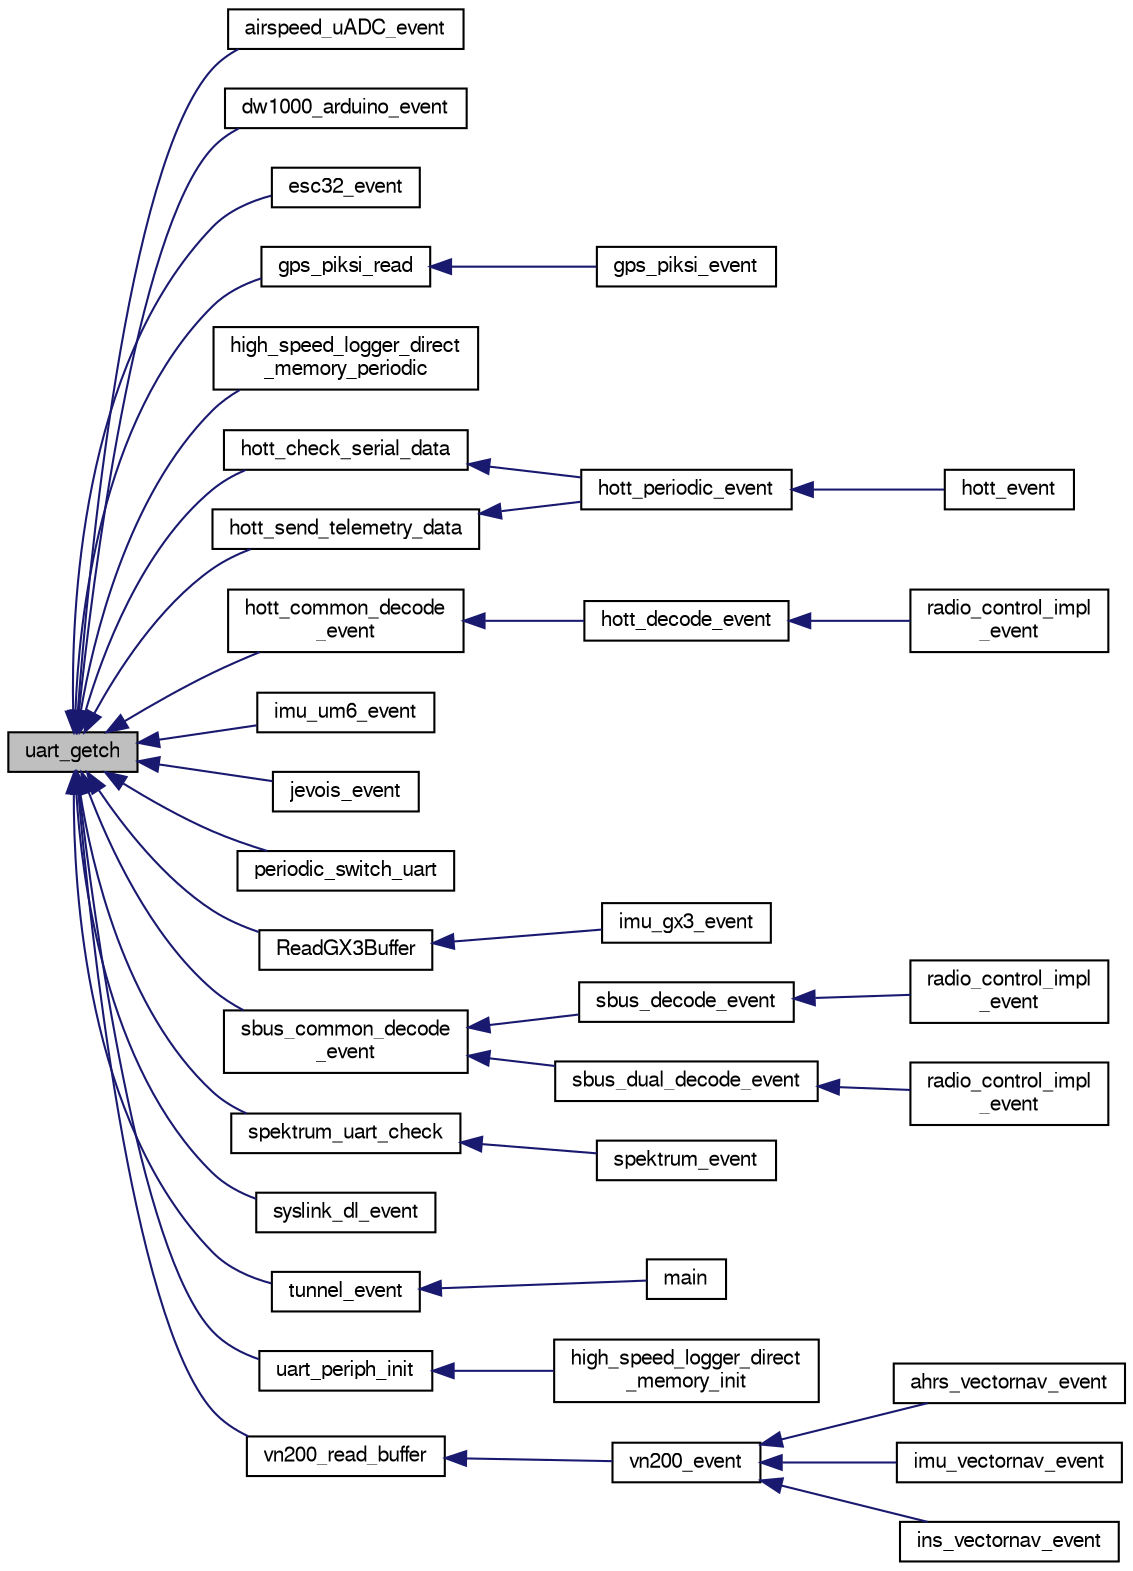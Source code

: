 digraph "uart_getch"
{
  edge [fontname="FreeSans",fontsize="10",labelfontname="FreeSans",labelfontsize="10"];
  node [fontname="FreeSans",fontsize="10",shape=record];
  rankdir="LR";
  Node1 [label="uart_getch",height=0.2,width=0.4,color="black", fillcolor="grey75", style="filled", fontcolor="black"];
  Node1 -> Node2 [dir="back",color="midnightblue",fontsize="10",style="solid",fontname="FreeSans"];
  Node2 [label="airspeed_uADC_event",height=0.2,width=0.4,color="black", fillcolor="white", style="filled",URL="$airspeed__uADC_8h.html#af388b738d1382d18cf1d7807bcbefe97"];
  Node1 -> Node3 [dir="back",color="midnightblue",fontsize="10",style="solid",fontname="FreeSans"];
  Node3 [label="dw1000_arduino_event",height=0.2,width=0.4,color="black", fillcolor="white", style="filled",URL="$dw1000__arduino_8h.html#acd30e60aae354572abb40c0cc89eb6d3"];
  Node1 -> Node4 [dir="back",color="midnightblue",fontsize="10",style="solid",fontname="FreeSans"];
  Node4 [label="esc32_event",height=0.2,width=0.4,color="black", fillcolor="white", style="filled",URL="$esc32_8h.html#a7c74e9b94efb3f864dd51885fa5362ff"];
  Node1 -> Node5 [dir="back",color="midnightblue",fontsize="10",style="solid",fontname="FreeSans"];
  Node5 [label="gps_piksi_read",height=0.2,width=0.4,color="black", fillcolor="white", style="filled",URL="$gps__piksi_8c.html#a75f6c31f12465cc8684300711474574e"];
  Node5 -> Node6 [dir="back",color="midnightblue",fontsize="10",style="solid",fontname="FreeSans"];
  Node6 [label="gps_piksi_event",height=0.2,width=0.4,color="black", fillcolor="white", style="filled",URL="$gps__piksi_8h.html#a2a11e7df7bcc31ab10141f020bd6f729"];
  Node1 -> Node7 [dir="back",color="midnightblue",fontsize="10",style="solid",fontname="FreeSans"];
  Node7 [label="high_speed_logger_direct\l_memory_periodic",height=0.2,width=0.4,color="black", fillcolor="white", style="filled",URL="$high__speed__logger__direct__memory_8h.html#a9464826fae91544e9fc803865f5e3107",tooltip="Main function of the module. "];
  Node1 -> Node8 [dir="back",color="midnightblue",fontsize="10",style="solid",fontname="FreeSans"];
  Node8 [label="hott_check_serial_data",height=0.2,width=0.4,color="black", fillcolor="white", style="filled",URL="$hott_2hott_8c.html#ad9ba717e808b0a9d9eabf747ba7abddb"];
  Node8 -> Node9 [dir="back",color="midnightblue",fontsize="10",style="solid",fontname="FreeSans"];
  Node9 [label="hott_periodic_event",height=0.2,width=0.4,color="black", fillcolor="white", style="filled",URL="$hott_2hott_8c.html#a64d986dbd4a6b7fa67a60cf0f237d31c"];
  Node9 -> Node10 [dir="back",color="midnightblue",fontsize="10",style="solid",fontname="FreeSans"];
  Node10 [label="hott_event",height=0.2,width=0.4,color="black", fillcolor="white", style="filled",URL="$hott_2hott_8h.html#afd6976c45645e710a8036805a913fc4c"];
  Node1 -> Node11 [dir="back",color="midnightblue",fontsize="10",style="solid",fontname="FreeSans"];
  Node11 [label="hott_common_decode\l_event",height=0.2,width=0.4,color="black", fillcolor="white", style="filled",URL="$hott__common_8h.html#a382f1ea90f6ebab2742041d2b2e55c3a",tooltip="Decoding event function. "];
  Node11 -> Node12 [dir="back",color="midnightblue",fontsize="10",style="solid",fontname="FreeSans"];
  Node12 [label="hott_decode_event",height=0.2,width=0.4,color="black", fillcolor="white", style="filled",URL="$radio__control_2hott_8c.html#ac7cf5bcb2b395ebd6cb19b23810595fa"];
  Node12 -> Node13 [dir="back",color="midnightblue",fontsize="10",style="solid",fontname="FreeSans"];
  Node13 [label="radio_control_impl\l_event",height=0.2,width=0.4,color="black", fillcolor="white", style="filled",URL="$radio__control_2hott_8c.html#a760dbd4fa3f62cc43524fc420c2a9e5f",tooltip="RC event function with handler callback. "];
  Node1 -> Node14 [dir="back",color="midnightblue",fontsize="10",style="solid",fontname="FreeSans"];
  Node14 [label="hott_send_telemetry_data",height=0.2,width=0.4,color="black", fillcolor="white", style="filled",URL="$hott_2hott_8c.html#a2dab589532cc67049d57fa67684616c8"];
  Node14 -> Node9 [dir="back",color="midnightblue",fontsize="10",style="solid",fontname="FreeSans"];
  Node1 -> Node15 [dir="back",color="midnightblue",fontsize="10",style="solid",fontname="FreeSans"];
  Node15 [label="imu_um6_event",height=0.2,width=0.4,color="black", fillcolor="white", style="filled",URL="$imu__um6_8h.html#a93e31e95183b0cd08de6d5447f1a1c09"];
  Node1 -> Node16 [dir="back",color="midnightblue",fontsize="10",style="solid",fontname="FreeSans"];
  Node16 [label="jevois_event",height=0.2,width=0.4,color="black", fillcolor="white", style="filled",URL="$jevois_8h.html#a5a4dfc5cbbd1116c8e19483b683db8eb"];
  Node1 -> Node17 [dir="back",color="midnightblue",fontsize="10",style="solid",fontname="FreeSans"];
  Node17 [label="periodic_switch_uart",height=0.2,width=0.4,color="black", fillcolor="white", style="filled",URL="$switch__uart_8h.html#aca6e2644d3a1608bd8e93c13cb80be7c"];
  Node1 -> Node18 [dir="back",color="midnightblue",fontsize="10",style="solid",fontname="FreeSans"];
  Node18 [label="ReadGX3Buffer",height=0.2,width=0.4,color="black", fillcolor="white", style="filled",URL="$ahrs__gx3_8c.html#a7d7b981270fa60a248894025e1791de6"];
  Node18 -> Node19 [dir="back",color="midnightblue",fontsize="10",style="solid",fontname="FreeSans"];
  Node19 [label="imu_gx3_event",height=0.2,width=0.4,color="black", fillcolor="white", style="filled",URL="$ahrs__gx3_8h.html#aa9304b3a64697b585311bf38a4dc24ff"];
  Node1 -> Node20 [dir="back",color="midnightblue",fontsize="10",style="solid",fontname="FreeSans"];
  Node20 [label="sbus_common_decode\l_event",height=0.2,width=0.4,color="black", fillcolor="white", style="filled",URL="$sbus__common_8h.html#ae8a17057cacb6e3b645d16793db3e21f",tooltip="Decoding event function. "];
  Node20 -> Node21 [dir="back",color="midnightblue",fontsize="10",style="solid",fontname="FreeSans"];
  Node21 [label="sbus_decode_event",height=0.2,width=0.4,color="black", fillcolor="white", style="filled",URL="$sbus_8c.html#ab9abde1e7eda9299d04ff75e87910114"];
  Node21 -> Node22 [dir="back",color="midnightblue",fontsize="10",style="solid",fontname="FreeSans"];
  Node22 [label="radio_control_impl\l_event",height=0.2,width=0.4,color="black", fillcolor="white", style="filled",URL="$sbus_8c.html#a760dbd4fa3f62cc43524fc420c2a9e5f",tooltip="RC event function with handler callback. "];
  Node20 -> Node23 [dir="back",color="midnightblue",fontsize="10",style="solid",fontname="FreeSans"];
  Node23 [label="sbus_dual_decode_event",height=0.2,width=0.4,color="black", fillcolor="white", style="filled",URL="$sbus__dual_8c.html#a7200c46b9e757d8be2409902d3c292cb"];
  Node23 -> Node24 [dir="back",color="midnightblue",fontsize="10",style="solid",fontname="FreeSans"];
  Node24 [label="radio_control_impl\l_event",height=0.2,width=0.4,color="black", fillcolor="white", style="filled",URL="$sbus__dual_8c.html#a760dbd4fa3f62cc43524fc420c2a9e5f",tooltip="RC event function with handler callback. "];
  Node1 -> Node25 [dir="back",color="midnightblue",fontsize="10",style="solid",fontname="FreeSans"];
  Node25 [label="spektrum_uart_check",height=0.2,width=0.4,color="black", fillcolor="white", style="filled",URL="$spektrum_8c.html#afebdc3762796f2ec8438dc9877f06d1b",tooltip="Check bytes on the UART. "];
  Node25 -> Node26 [dir="back",color="midnightblue",fontsize="10",style="solid",fontname="FreeSans"];
  Node26 [label="spektrum_event",height=0.2,width=0.4,color="black", fillcolor="white", style="filled",URL="$spektrum_8c.html#a42ac6096a0d26a01d8a6951fc0a18d34",tooltip="Checks if there is one valid satellite and sets the radio_control structure. "];
  Node1 -> Node27 [dir="back",color="midnightblue",fontsize="10",style="solid",fontname="FreeSans"];
  Node27 [label="syslink_dl_event",height=0.2,width=0.4,color="black", fillcolor="white", style="filled",URL="$syslink__dl_8h.html#a248668c76bd51845ed6a42ff3da5f1a9",tooltip="Datalink event. "];
  Node1 -> Node28 [dir="back",color="midnightblue",fontsize="10",style="solid",fontname="FreeSans"];
  Node28 [label="tunnel_event",height=0.2,width=0.4,color="black", fillcolor="white", style="filled",URL="$usb__tunnel_8c.html#a716cf006b01443e43d0c22bace6803c6"];
  Node28 -> Node29 [dir="back",color="midnightblue",fontsize="10",style="solid",fontname="FreeSans"];
  Node29 [label="main",height=0.2,width=0.4,color="black", fillcolor="white", style="filled",URL="$usb__tunnel_8c.html#a840291bc02cba5474a4cb46a9b9566fe"];
  Node1 -> Node30 [dir="back",color="midnightblue",fontsize="10",style="solid",fontname="FreeSans"];
  Node30 [label="uart_periph_init",height=0.2,width=0.4,color="black", fillcolor="white", style="filled",URL="$uart_8h.html#a43baf084a9bcc968ef00790e25becbb7"];
  Node30 -> Node31 [dir="back",color="midnightblue",fontsize="10",style="solid",fontname="FreeSans"];
  Node31 [label="high_speed_logger_direct\l_memory_init",height=0.2,width=0.4,color="black", fillcolor="white", style="filled",URL="$high__speed__logger__direct__memory_8h.html#a12bdb7bbc1db80d13434e986b45f0128",tooltip="Function initialisating the module. "];
  Node1 -> Node32 [dir="back",color="midnightblue",fontsize="10",style="solid",fontname="FreeSans"];
  Node32 [label="vn200_read_buffer",height=0.2,width=0.4,color="black", fillcolor="white", style="filled",URL="$vn200__serial_8c.html#ab4e1d57f1c673bb4b96a74cdb9b63480"];
  Node32 -> Node33 [dir="back",color="midnightblue",fontsize="10",style="solid",fontname="FreeSans"];
  Node33 [label="vn200_event",height=0.2,width=0.4,color="black", fillcolor="white", style="filled",URL="$vn200__serial_8h.html#a3d81e2dac2ecada08b2be854a776b118"];
  Node33 -> Node34 [dir="back",color="midnightblue",fontsize="10",style="solid",fontname="FreeSans"];
  Node34 [label="ahrs_vectornav_event",height=0.2,width=0.4,color="black", fillcolor="white", style="filled",URL="$ahrs__vectornav_8h.html#a36bc2168f7e5f7d7a416978206b62098",tooltip="Event handling for Vectornav. "];
  Node33 -> Node35 [dir="back",color="midnightblue",fontsize="10",style="solid",fontname="FreeSans"];
  Node35 [label="imu_vectornav_event",height=0.2,width=0.4,color="black", fillcolor="white", style="filled",URL="$imu__vectornav_8h.html#a0bfcb922f5c1a64dde22695f3642cef2",tooltip="Event function to read and parse data from the serial port. "];
  Node33 -> Node36 [dir="back",color="midnightblue",fontsize="10",style="solid",fontname="FreeSans"];
  Node36 [label="ins_vectornav_event",height=0.2,width=0.4,color="black", fillcolor="white", style="filled",URL="$ins__vectornav_8h.html#abcd265b9bfefa88327260439223dba81",tooltip="Event handling for Vectornav. "];
}
